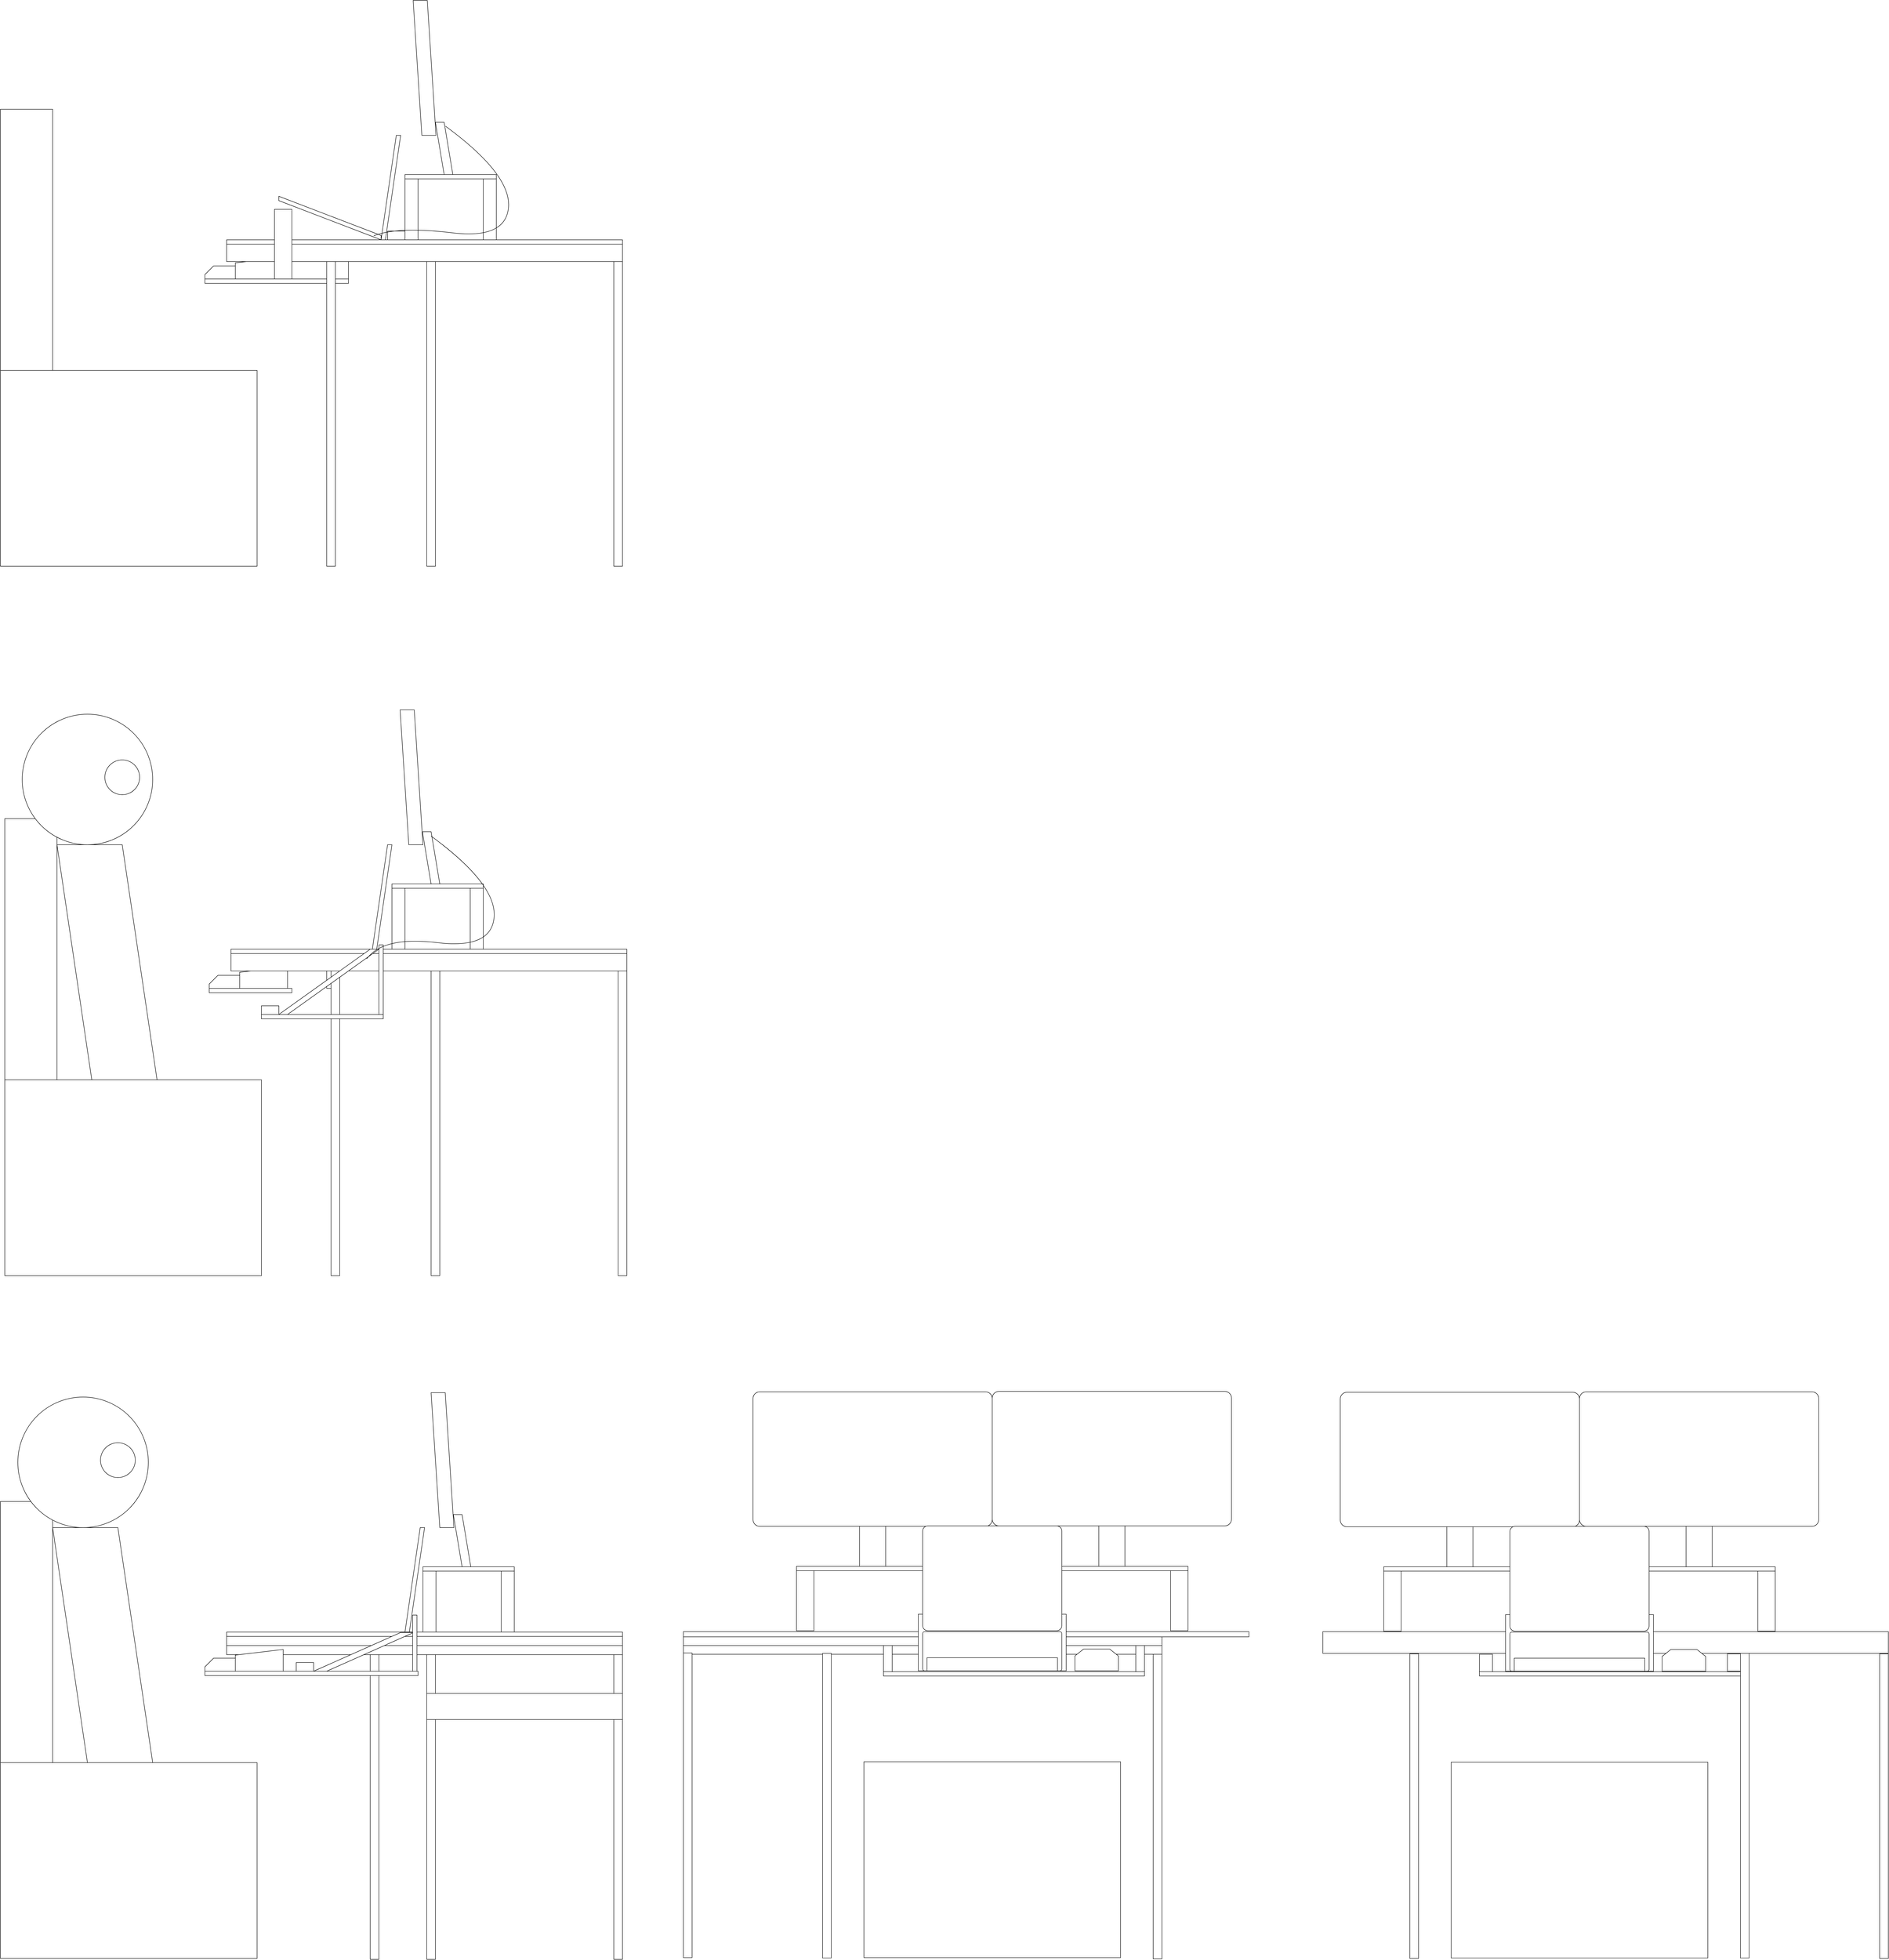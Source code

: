 <mxfile>
    <diagram id="MJRxsQYLISNkCaGimruc" name="ページ1">
        <mxGraphModel dx="5992" dy="5198" grid="1" gridSize="10" guides="1" tooltips="1" connect="1" arrows="1" fold="1" page="1" pageScale="1" pageWidth="827" pageHeight="1169" math="0" shadow="0">
            <root>
                <mxCell id="0"/>
                <mxCell id="1" parent="0"/>
                <mxCell id="100" value="" style="rounded=0;whiteSpace=wrap;html=1;" vertex="1" parent="1">
                    <mxGeometry x="-110" y="1771" width="20" height="700" as="geometry"/>
                </mxCell>
                <mxCell id="132" value="" style="rounded=0;whiteSpace=wrap;html=1;fillColor=default;flipH=0;" vertex="1" parent="1">
                    <mxGeometry x="610" y="1718" width="1300" height="12" as="geometry"/>
                </mxCell>
                <mxCell id="191" value="" style="rounded=0;whiteSpace=wrap;html=1;fillColor=default;flipH=0;" vertex="1" parent="1">
                    <mxGeometry x="610" y="1730" width="1100" height="20" as="geometry"/>
                </mxCell>
                <mxCell id="192" value="" style="rounded=0;whiteSpace=wrap;html=1;fillColor=default;flipH=0;" vertex="1" parent="1">
                    <mxGeometry x="610" y="1750" width="1100" height="20" as="geometry"/>
                </mxCell>
                <mxCell id="152" value="" style="rounded=0;whiteSpace=wrap;html=1;fillColor=default;flipH=0;" vertex="1" parent="1">
                    <mxGeometry x="1150" y="1678" width="340" height="130" as="geometry"/>
                </mxCell>
                <mxCell id="190" value="" style="rounded=0;whiteSpace=wrap;html=1;" vertex="1" parent="1">
                    <mxGeometry x="-440" y="1750" width="910" height="21" as="geometry"/>
                </mxCell>
                <mxCell id="2" value="" style="shape=card;whiteSpace=wrap;html=1;size=20;" parent="1" vertex="1">
                    <mxGeometry x="-480" y="210" width="70" height="30" as="geometry"/>
                </mxCell>
                <mxCell id="4" value="" style="shape=manualInput;whiteSpace=wrap;html=1;size=13;" parent="1" vertex="1">
                    <mxGeometry x="-410" y="190" width="110" height="50" as="geometry"/>
                </mxCell>
                <mxCell id="5" value="" style="rounded=0;whiteSpace=wrap;html=1;" parent="1" vertex="1">
                    <mxGeometry x="-480" y="240" width="190" height="10" as="geometry"/>
                </mxCell>
                <mxCell id="12" value="" style="rounded=0;whiteSpace=wrap;html=1;" parent="1" vertex="1">
                    <mxGeometry x="460" y="200" width="20" height="700" as="geometry"/>
                </mxCell>
                <mxCell id="13" value="" style="rounded=0;whiteSpace=wrap;html=1;" vertex="1" parent="1">
                    <mxGeometry x="30" y="200" width="20" height="700" as="geometry"/>
                </mxCell>
                <mxCell id="14" value="" style="rounded=0;whiteSpace=wrap;html=1;" vertex="1" parent="1">
                    <mxGeometry x="-430" y="160" width="910" height="40" as="geometry"/>
                </mxCell>
                <mxCell id="16" value="" style="rounded=0;whiteSpace=wrap;html=1;" vertex="1" parent="1">
                    <mxGeometry x="-430" y="150" width="910" height="10" as="geometry"/>
                </mxCell>
                <mxCell id="17" value="" style="rounded=0;whiteSpace=wrap;html=1;" vertex="1" parent="1">
                    <mxGeometry x="-950" y="450" width="590" height="450" as="geometry"/>
                </mxCell>
                <mxCell id="18" value="" style="rounded=0;whiteSpace=wrap;html=1;" vertex="1" parent="1">
                    <mxGeometry x="-950" y="-150" width="120" height="600" as="geometry"/>
                </mxCell>
                <mxCell id="20" value="" style="rounded=0;whiteSpace=wrap;html=1;" vertex="1" parent="1">
                    <mxGeometry x="-210" y="200" width="30" height="40" as="geometry"/>
                </mxCell>
                <mxCell id="15" value="" style="rounded=0;whiteSpace=wrap;html=1;" vertex="1" parent="1">
                    <mxGeometry x="-200" y="200" width="20" height="700" as="geometry"/>
                </mxCell>
                <mxCell id="24" value="" style="shape=parallelogram;perimeter=parallelogramPerimeter;whiteSpace=wrap;html=1;fixedSize=1;size=210;" vertex="1" parent="1">
                    <mxGeometry x="-320" y="150" width="230" height="150" as="geometry"/>
                </mxCell>
                <mxCell id="25" value="" style="rounded=0;whiteSpace=wrap;html=1;" vertex="1" parent="1">
                    <mxGeometry x="-360" y="280" width="40" height="20" as="geometry"/>
                </mxCell>
                <mxCell id="34" value="" style="shape=parallelogram;perimeter=parallelogramPerimeter;whiteSpace=wrap;html=1;fixedSize=1;size=35;" vertex="1" parent="1">
                    <mxGeometry x="-105" y="-90" width="45" height="240" as="geometry"/>
                </mxCell>
                <mxCell id="35" value="" style="rounded=0;whiteSpace=wrap;html=1;fillColor=default;" vertex="1" parent="1">
                    <mxGeometry x="-360" y="300" width="280" height="10" as="geometry"/>
                </mxCell>
                <mxCell id="37" value="" style="rounded=0;whiteSpace=wrap;html=1;fillColor=default;" vertex="1" parent="1">
                    <mxGeometry x="-90" y="140" width="10" height="160" as="geometry"/>
                </mxCell>
                <mxCell id="38" value="" style="shape=card;whiteSpace=wrap;html=1;size=20;" vertex="1" parent="1">
                    <mxGeometry x="-490" y="-1420" width="70" height="30" as="geometry"/>
                </mxCell>
                <mxCell id="39" value="" style="shape=manualInput;whiteSpace=wrap;html=1;size=13;" vertex="1" parent="1">
                    <mxGeometry x="-420" y="-1440" width="110" height="50" as="geometry"/>
                </mxCell>
                <mxCell id="40" value="" style="rounded=0;whiteSpace=wrap;html=1;" vertex="1" parent="1">
                    <mxGeometry x="-490" y="-1390" width="330" height="10" as="geometry"/>
                </mxCell>
                <mxCell id="41" value="" style="rounded=0;whiteSpace=wrap;html=1;" vertex="1" parent="1">
                    <mxGeometry x="450" y="-1430" width="20" height="700" as="geometry"/>
                </mxCell>
                <mxCell id="42" value="" style="rounded=0;whiteSpace=wrap;html=1;" vertex="1" parent="1">
                    <mxGeometry x="20" y="-1430" width="20" height="700" as="geometry"/>
                </mxCell>
                <mxCell id="43" value="" style="rounded=0;whiteSpace=wrap;html=1;" vertex="1" parent="1">
                    <mxGeometry x="-440" y="-1470" width="910" height="40" as="geometry"/>
                </mxCell>
                <mxCell id="44" value="" style="rounded=0;whiteSpace=wrap;html=1;" vertex="1" parent="1">
                    <mxGeometry x="-440" y="-1480" width="910" height="10" as="geometry"/>
                </mxCell>
                <mxCell id="45" value="" style="rounded=0;whiteSpace=wrap;html=1;" vertex="1" parent="1">
                    <mxGeometry x="-960" y="-1180" width="590" height="450" as="geometry"/>
                </mxCell>
                <mxCell id="46" value="" style="rounded=0;whiteSpace=wrap;html=1;" vertex="1" parent="1">
                    <mxGeometry x="-960" y="-1780" width="120" height="600" as="geometry"/>
                </mxCell>
                <mxCell id="47" value="" style="rounded=0;whiteSpace=wrap;html=1;" vertex="1" parent="1">
                    <mxGeometry x="-190" y="-1430" width="30" height="40" as="geometry"/>
                </mxCell>
                <mxCell id="48" value="" style="rounded=0;whiteSpace=wrap;html=1;" vertex="1" parent="1">
                    <mxGeometry x="-210" y="-1430" width="20" height="700" as="geometry"/>
                </mxCell>
                <mxCell id="53" value="" style="shape=parallelogram;perimeter=parallelogramPerimeter;whiteSpace=wrap;html=1;fixedSize=1;size=35;" vertex="1" parent="1">
                    <mxGeometry x="-85" y="-1720" width="45" height="240" as="geometry"/>
                </mxCell>
                <mxCell id="57" value="" style="shape=parallelogram;perimeter=parallelogramPerimeter;whiteSpace=wrap;html=1;fixedSize=1;fillColor=default;direction=south;size=90;" vertex="1" parent="1">
                    <mxGeometry x="-320" y="-1580" width="235" height="100" as="geometry"/>
                </mxCell>
                <mxCell id="59" value="" style="rounded=0;whiteSpace=wrap;html=1;fillColor=default;" vertex="1" parent="1">
                    <mxGeometry x="-70" y="-1500" width="40" height="20" as="geometry"/>
                </mxCell>
                <mxCell id="60" value="" style="rounded=0;whiteSpace=wrap;html=1;fillColor=default;" vertex="1" parent="1">
                    <mxGeometry x="-330" y="-1550" width="40" height="160" as="geometry"/>
                </mxCell>
                <mxCell id="68" value="" style="rounded=0;whiteSpace=wrap;html=1;" vertex="1" parent="1">
                    <mxGeometry x="-60" y="10" width="30" height="140" as="geometry"/>
                </mxCell>
                <mxCell id="69" value="" style="rounded=0;whiteSpace=wrap;html=1;" vertex="1" parent="1">
                    <mxGeometry x="120" y="10" width="30" height="140" as="geometry"/>
                </mxCell>
                <mxCell id="70" value="" style="rounded=0;whiteSpace=wrap;html=1;fillColor=default;" vertex="1" parent="1">
                    <mxGeometry x="-60" width="210" height="10" as="geometry"/>
                </mxCell>
                <mxCell id="71" value="" style="shape=parallelogram;perimeter=parallelogramPerimeter;whiteSpace=wrap;html=1;fixedSize=1;fillColor=default;flipH=1;" vertex="1" parent="1">
                    <mxGeometry x="10" y="-120" width="40" height="120" as="geometry"/>
                </mxCell>
                <mxCell id="72" value="" style="shape=parallelogram;perimeter=parallelogramPerimeter;whiteSpace=wrap;html=1;fixedSize=1;fillColor=default;flipH=1;" vertex="1" parent="1">
                    <mxGeometry x="-41.25" y="-400" width="52.5" height="310" as="geometry"/>
                </mxCell>
                <mxCell id="73" value="" style="ellipse;whiteSpace=wrap;html=1;aspect=fixed;fillColor=default;" vertex="1" parent="1">
                    <mxGeometry x="-910" y="-390" width="300" height="300" as="geometry"/>
                </mxCell>
                <mxCell id="76" value="" style="shape=parallelogram;perimeter=parallelogramPerimeter;whiteSpace=wrap;html=1;fixedSize=1;fillColor=default;flipH=1;size=80;" vertex="1" parent="1">
                    <mxGeometry x="-830" y="-90" width="230" height="540" as="geometry"/>
                </mxCell>
                <mxCell id="77" value="" style="ellipse;whiteSpace=wrap;html=1;aspect=fixed;fillColor=default;" vertex="1" parent="1">
                    <mxGeometry x="-720" y="-285" width="80" height="80" as="geometry"/>
                </mxCell>
                <mxCell id="82" value="" style="rounded=0;whiteSpace=wrap;html=1;" vertex="1" parent="1">
                    <mxGeometry x="-30" y="-1620" width="30" height="140" as="geometry"/>
                </mxCell>
                <mxCell id="83" value="" style="rounded=0;whiteSpace=wrap;html=1;" vertex="1" parent="1">
                    <mxGeometry x="150" y="-1620" width="30" height="140" as="geometry"/>
                </mxCell>
                <mxCell id="84" value="" style="rounded=0;whiteSpace=wrap;html=1;fillColor=default;" vertex="1" parent="1">
                    <mxGeometry x="-30" y="-1630" width="210" height="10" as="geometry"/>
                </mxCell>
                <mxCell id="85" value="" style="shape=parallelogram;perimeter=parallelogramPerimeter;whiteSpace=wrap;html=1;fixedSize=1;fillColor=default;flipH=1;" vertex="1" parent="1">
                    <mxGeometry x="40" y="-1750" width="40" height="120" as="geometry"/>
                </mxCell>
                <mxCell id="86" value="" style="shape=parallelogram;perimeter=parallelogramPerimeter;whiteSpace=wrap;html=1;fixedSize=1;fillColor=default;flipH=1;" vertex="1" parent="1">
                    <mxGeometry x="-11.25" y="-2030" width="52.5" height="310" as="geometry"/>
                </mxCell>
                <mxCell id="87" value="" style="endArrow=none;html=1;entryX=0.878;entryY=0.148;entryDx=0;entryDy=0;entryPerimeter=0;curved=1;" edge="1" parent="1" target="24">
                    <mxGeometry width="50" height="50" relative="1" as="geometry">
                        <mxPoint x="30" y="-110" as="sourcePoint"/>
                        <mxPoint x="100" y="-40" as="targetPoint"/>
                        <Array as="points">
                            <mxPoint x="180"/>
                            <mxPoint x="170" y="150"/>
                            <mxPoint x="-80" y="120"/>
                        </Array>
                    </mxGeometry>
                </mxCell>
                <mxCell id="89" value="" style="endArrow=none;html=1;entryX=0.909;entryY=0.072;entryDx=0;entryDy=0;entryPerimeter=0;curved=1;" edge="1" parent="1" target="57">
                    <mxGeometry width="50" height="50" relative="1" as="geometry">
                        <mxPoint x="63.06" y="-1741.1" as="sourcePoint"/>
                        <mxPoint x="-85.0" y="-1458.9" as="targetPoint"/>
                        <Array as="points">
                            <mxPoint x="213.06" y="-1631.1"/>
                            <mxPoint x="203.06" y="-1481.1"/>
                            <mxPoint x="-46.94" y="-1511.1"/>
                        </Array>
                    </mxGeometry>
                </mxCell>
                <mxCell id="90" value="" style="shape=card;whiteSpace=wrap;html=1;size=20;" vertex="1" parent="1">
                    <mxGeometry x="-490" y="1779" width="70" height="30" as="geometry"/>
                </mxCell>
                <mxCell id="91" value="" style="shape=manualInput;whiteSpace=wrap;html=1;size=13;" vertex="1" parent="1">
                    <mxGeometry x="-420" y="1759" width="110" height="50" as="geometry"/>
                </mxCell>
                <mxCell id="92" value="" style="rounded=0;whiteSpace=wrap;html=1;" vertex="1" parent="1">
                    <mxGeometry x="-490" y="1809" width="490" height="10" as="geometry"/>
                </mxCell>
                <mxCell id="93" value="" style="rounded=0;whiteSpace=wrap;html=1;" vertex="1" parent="1">
                    <mxGeometry x="450" y="1771" width="20" height="700" as="geometry"/>
                </mxCell>
                <mxCell id="94" value="" style="rounded=0;whiteSpace=wrap;html=1;" vertex="1" parent="1">
                    <mxGeometry x="20" y="1771" width="20" height="700" as="geometry"/>
                </mxCell>
                <mxCell id="95" value="" style="rounded=0;whiteSpace=wrap;html=1;" vertex="1" parent="1">
                    <mxGeometry x="-440" y="1729" width="910" height="21" as="geometry"/>
                </mxCell>
                <mxCell id="96" value="" style="rounded=0;whiteSpace=wrap;html=1;" vertex="1" parent="1">
                    <mxGeometry x="-440" y="1719" width="910" height="10" as="geometry"/>
                </mxCell>
                <mxCell id="97" value="" style="rounded=0;whiteSpace=wrap;html=1;" vertex="1" parent="1">
                    <mxGeometry x="-960" y="2019" width="590" height="450" as="geometry"/>
                </mxCell>
                <mxCell id="98" value="" style="rounded=0;whiteSpace=wrap;html=1;" vertex="1" parent="1">
                    <mxGeometry x="-960" y="1419" width="120" height="600" as="geometry"/>
                </mxCell>
                <mxCell id="101" value="" style="shape=parallelogram;perimeter=parallelogramPerimeter;whiteSpace=wrap;html=1;fixedSize=1;size=200;" vertex="1" parent="1">
                    <mxGeometry x="-240" y="1720" width="230" height="89" as="geometry"/>
                </mxCell>
                <mxCell id="102" value="" style="rounded=0;whiteSpace=wrap;html=1;" vertex="1" parent="1">
                    <mxGeometry x="-280" y="1789" width="40" height="20" as="geometry"/>
                </mxCell>
                <mxCell id="103" value="" style="shape=parallelogram;perimeter=parallelogramPerimeter;whiteSpace=wrap;html=1;fixedSize=1;size=35;" vertex="1" parent="1">
                    <mxGeometry x="-30" y="1479" width="45" height="240" as="geometry"/>
                </mxCell>
                <mxCell id="105" value="" style="rounded=0;whiteSpace=wrap;html=1;fillColor=default;" vertex="1" parent="1">
                    <mxGeometry x="-12.5" y="1680" width="10" height="129" as="geometry"/>
                </mxCell>
                <mxCell id="111" value="" style="ellipse;whiteSpace=wrap;html=1;aspect=fixed;fillColor=default;" vertex="1" parent="1">
                    <mxGeometry x="-920" y="1179" width="300" height="300" as="geometry"/>
                </mxCell>
                <mxCell id="112" value="" style="shape=parallelogram;perimeter=parallelogramPerimeter;whiteSpace=wrap;html=1;fixedSize=1;fillColor=default;flipH=1;size=80;" vertex="1" parent="1">
                    <mxGeometry x="-840" y="1479" width="230" height="540" as="geometry"/>
                </mxCell>
                <mxCell id="113" value="" style="ellipse;whiteSpace=wrap;html=1;aspect=fixed;fillColor=default;" vertex="1" parent="1">
                    <mxGeometry x="-730" y="1284" width="80" height="80" as="geometry"/>
                </mxCell>
                <mxCell id="115" value="" style="rounded=0;whiteSpace=wrap;html=1;" vertex="1" parent="1">
                    <mxGeometry x="11.25" y="1579" width="30" height="140" as="geometry"/>
                </mxCell>
                <mxCell id="116" value="" style="rounded=0;whiteSpace=wrap;html=1;" vertex="1" parent="1">
                    <mxGeometry x="191.25" y="1579" width="30" height="140" as="geometry"/>
                </mxCell>
                <mxCell id="117" value="" style="rounded=0;whiteSpace=wrap;html=1;fillColor=default;" vertex="1" parent="1">
                    <mxGeometry x="11.25" y="1569" width="210" height="10" as="geometry"/>
                </mxCell>
                <mxCell id="118" value="" style="shape=parallelogram;perimeter=parallelogramPerimeter;whiteSpace=wrap;html=1;fixedSize=1;fillColor=default;flipH=1;" vertex="1" parent="1">
                    <mxGeometry x="81.25" y="1449" width="40" height="120" as="geometry"/>
                </mxCell>
                <mxCell id="119" value="" style="shape=parallelogram;perimeter=parallelogramPerimeter;whiteSpace=wrap;html=1;fixedSize=1;fillColor=default;flipH=1;" vertex="1" parent="1">
                    <mxGeometry x="30" y="1169" width="52.5" height="310" as="geometry"/>
                </mxCell>
                <mxCell id="125" value="" style="rounded=0;whiteSpace=wrap;html=1;flipH=0;" vertex="1" parent="1">
                    <mxGeometry x="1690" y="1770" width="20" height="700" as="geometry"/>
                </mxCell>
                <mxCell id="136" value="" style="rounded=0;whiteSpace=wrap;html=1;flipH=0;" vertex="1" parent="1">
                    <mxGeometry x="1025" y="2017" width="590" height="450" as="geometry"/>
                </mxCell>
                <mxCell id="142" value="" style="rounded=0;whiteSpace=wrap;html=1;fillColor=default;flipH=0;" vertex="1" parent="1">
                    <mxGeometry x="870" y="1577" width="40" height="139" as="geometry"/>
                </mxCell>
                <mxCell id="143" value="" style="rounded=0;whiteSpace=wrap;html=1;fillColor=default;flipH=0;" vertex="1" parent="1">
                    <mxGeometry x="1730" y="1576" width="40" height="140" as="geometry"/>
                </mxCell>
                <mxCell id="144" value="" style="rounded=0;whiteSpace=wrap;html=1;fillColor=default;flipH=0;" vertex="1" parent="1">
                    <mxGeometry x="870" y="1568" width="900" height="10" as="geometry"/>
                </mxCell>
                <mxCell id="145" value="&lt;span style=&quot;color: rgba(0, 0, 0, 0); font-family: monospace; font-size: 0px; text-align: start;&quot;&gt;%3CmxGraphModel%3E%3Croot%3E%3CmxCell%20id%3D%220%22%2F%3E%3CmxCell%20id%3D%221%22%20parent%3D%220%22%2F%3E%3CmxCell%20id%3D%222%22%20value%3D%22%22%20style%3D%22rounded%3D0%3BwhiteSpace%3Dwrap%3Bhtml%3D1%3BfillColor%3Ddefault%3B%22%20vertex%3D%221%22%20parent%3D%221%22%3E%3CmxGeometry%20x%3D%2211.25%22%20y%3D%221569%22%20width%3D%22210%22%20height%3D%2210%22%20as%3D%22geometry%22%2F%3E%3C%2FmxCell%3E%3C%2Froot%3E%3C%2FmxGraphModel%3E&lt;/span&gt;" style="rounded=0;whiteSpace=wrap;html=1;fillColor=default;flipH=0;" vertex="1" parent="1">
                    <mxGeometry x="1015" y="1446" width="60" height="122" as="geometry"/>
                </mxCell>
                <mxCell id="147" value="" style="rounded=1;whiteSpace=wrap;html=1;fillColor=default;arcSize=5;flipH=0;" vertex="1" parent="1">
                    <mxGeometry x="770" y="1167" width="550" height="309" as="geometry"/>
                </mxCell>
                <mxCell id="149" value="&lt;span style=&quot;color: rgba(0, 0, 0, 0); font-family: monospace; font-size: 0px; text-align: start;&quot;&gt;%3CmxGraphModel%3E%3Croot%3E%3CmxCell%20id%3D%220%22%2F%3E%3CmxCell%20id%3D%221%22%20parent%3D%220%22%2F%3E%3CmxCell%20id%3D%222%22%20value%3D%22%22%20style%3D%22rounded%3D0%3BwhiteSpace%3Dwrap%3Bhtml%3D1%3BfillColor%3Ddefault%3B%22%20vertex%3D%221%22%20parent%3D%221%22%3E%3CmxGeometry%20x%3D%2211.25%22%20y%3D%221569%22%20width%3D%22210%22%20height%3D%2210%22%20as%3D%22geometry%22%2F%3E%3C%2FmxCell%3E%3C%2Froot%3E%3C%2FmxGraphModel%3E&lt;/span&gt;" style="rounded=0;whiteSpace=wrap;html=1;fillColor=default;flipH=0;" vertex="1" parent="1">
                    <mxGeometry x="1565" y="1445" width="60" height="123" as="geometry"/>
                </mxCell>
                <mxCell id="150" value="" style="rounded=1;whiteSpace=wrap;html=1;fillColor=default;arcSize=5;flipH=0;" vertex="1" parent="1">
                    <mxGeometry x="1320" y="1166" width="550" height="309" as="geometry"/>
                </mxCell>
                <mxCell id="140" value="" style="rounded=1;whiteSpace=wrap;html=1;fillColor=default;spacing=2;arcSize=5;flipH=0;" vertex="1" parent="1">
                    <mxGeometry x="1160" y="1475" width="320" height="241" as="geometry"/>
                </mxCell>
                <mxCell id="167" value="" style="rounded=0;whiteSpace=wrap;html=1;fillColor=default;" vertex="1" parent="1">
                    <mxGeometry x="2080" y="1718" width="1300" height="50" as="geometry"/>
                </mxCell>
                <mxCell id="168" value="" style="rounded=0;whiteSpace=wrap;html=1;fillColor=default;" vertex="1" parent="1">
                    <mxGeometry x="2500" y="1679" width="340" height="130" as="geometry"/>
                </mxCell>
                <mxCell id="169" value="" style="rounded=0;whiteSpace=wrap;html=1;" vertex="1" parent="1">
                    <mxGeometry x="3360" y="1769" width="20" height="700" as="geometry"/>
                </mxCell>
                <mxCell id="170" value="" style="rounded=0;whiteSpace=wrap;html=1;" vertex="1" parent="1">
                    <mxGeometry x="2280" y="1769" width="20" height="700" as="geometry"/>
                </mxCell>
                <mxCell id="171" value="" style="rounded=0;whiteSpace=wrap;html=1;" vertex="1" parent="1">
                    <mxGeometry x="3040" y="1768" width="20" height="700" as="geometry"/>
                </mxCell>
                <mxCell id="172" value="" style="rounded=0;whiteSpace=wrap;html=1;fillColor=default;" vertex="1" parent="1">
                    <mxGeometry x="2440" y="1770" width="30" height="40" as="geometry"/>
                </mxCell>
                <mxCell id="173" value="" style="rounded=0;whiteSpace=wrap;html=1;fillColor=default;" vertex="1" parent="1">
                    <mxGeometry x="3010" y="1769" width="30" height="40" as="geometry"/>
                </mxCell>
                <mxCell id="174" value="" style="rounded=0;whiteSpace=wrap;html=1;" vertex="1" parent="1">
                    <mxGeometry x="2375" y="2018" width="590" height="450" as="geometry"/>
                </mxCell>
                <mxCell id="175" value="" style="rounded=0;whiteSpace=wrap;html=1;" vertex="1" parent="1">
                    <mxGeometry x="2440" y="1810" width="600" height="10" as="geometry"/>
                </mxCell>
                <mxCell id="176" value="" style="shape=loopLimit;whiteSpace=wrap;html=1;" vertex="1" parent="1">
                    <mxGeometry x="2860" y="1759" width="100" height="50" as="geometry"/>
                </mxCell>
                <mxCell id="177" value="" style="rounded=0;whiteSpace=wrap;html=1;fillColor=default;" vertex="1" parent="1">
                    <mxGeometry x="2220" y="1578" width="40" height="139" as="geometry"/>
                </mxCell>
                <mxCell id="178" value="" style="rounded=0;whiteSpace=wrap;html=1;fillColor=default;" vertex="1" parent="1">
                    <mxGeometry x="3080" y="1577" width="40" height="140" as="geometry"/>
                </mxCell>
                <mxCell id="179" value="" style="rounded=0;whiteSpace=wrap;html=1;fillColor=default;" vertex="1" parent="1">
                    <mxGeometry x="2220" y="1569" width="900" height="10" as="geometry"/>
                </mxCell>
                <mxCell id="180" value="&lt;span style=&quot;color: rgba(0, 0, 0, 0); font-family: monospace; font-size: 0px; text-align: start;&quot;&gt;%3CmxGraphModel%3E%3Croot%3E%3CmxCell%20id%3D%220%22%2F%3E%3CmxCell%20id%3D%221%22%20parent%3D%220%22%2F%3E%3CmxCell%20id%3D%222%22%20value%3D%22%22%20style%3D%22rounded%3D0%3BwhiteSpace%3Dwrap%3Bhtml%3D1%3BfillColor%3Ddefault%3B%22%20vertex%3D%221%22%20parent%3D%221%22%3E%3CmxGeometry%20x%3D%2211.25%22%20y%3D%221569%22%20width%3D%22210%22%20height%3D%2210%22%20as%3D%22geometry%22%2F%3E%3C%2FmxCell%3E%3C%2Froot%3E%3C%2FmxGraphModel%3E&lt;/span&gt;" style="rounded=0;whiteSpace=wrap;html=1;fillColor=default;" vertex="1" parent="1">
                    <mxGeometry x="2365" y="1447" width="60" height="122" as="geometry"/>
                </mxCell>
                <mxCell id="181" value="" style="rounded=1;whiteSpace=wrap;html=1;fillColor=default;arcSize=5;" vertex="1" parent="1">
                    <mxGeometry x="2120" y="1168" width="550" height="309" as="geometry"/>
                </mxCell>
                <mxCell id="182" value="&lt;span style=&quot;color: rgba(0, 0, 0, 0); font-family: monospace; font-size: 0px; text-align: start;&quot;&gt;%3CmxGraphModel%3E%3Croot%3E%3CmxCell%20id%3D%220%22%2F%3E%3CmxCell%20id%3D%221%22%20parent%3D%220%22%2F%3E%3CmxCell%20id%3D%222%22%20value%3D%22%22%20style%3D%22rounded%3D0%3BwhiteSpace%3Dwrap%3Bhtml%3D1%3BfillColor%3Ddefault%3B%22%20vertex%3D%221%22%20parent%3D%221%22%3E%3CmxGeometry%20x%3D%2211.25%22%20y%3D%221569%22%20width%3D%22210%22%20height%3D%2210%22%20as%3D%22geometry%22%2F%3E%3C%2FmxCell%3E%3C%2Froot%3E%3C%2FmxGraphModel%3E&lt;/span&gt;" style="rounded=0;whiteSpace=wrap;html=1;fillColor=default;" vertex="1" parent="1">
                    <mxGeometry x="2915" y="1446" width="60" height="123" as="geometry"/>
                </mxCell>
                <mxCell id="183" value="" style="rounded=1;whiteSpace=wrap;html=1;fillColor=default;arcSize=5;" vertex="1" parent="1">
                    <mxGeometry x="2670" y="1167" width="550" height="309" as="geometry"/>
                </mxCell>
                <mxCell id="184" value="" style="rounded=1;whiteSpace=wrap;html=1;fillColor=default;spacing=2;arcSize=5;" vertex="1" parent="1">
                    <mxGeometry x="2510" y="1476" width="320" height="241" as="geometry"/>
                </mxCell>
                <mxCell id="185" value="" style="rounded=1;whiteSpace=wrap;html=1;fillColor=default;spacing=2;arcSize=5;" vertex="1" parent="1">
                    <mxGeometry x="2510" y="1719" width="320" height="90" as="geometry"/>
                </mxCell>
                <mxCell id="186" value="" style="rounded=0;whiteSpace=wrap;html=1;" vertex="1" parent="1">
                    <mxGeometry x="2520" y="1779" width="300" height="30" as="geometry"/>
                </mxCell>
                <mxCell id="187" value="" style="rounded=0;whiteSpace=wrap;html=1;" vertex="1" parent="1">
                    <mxGeometry x="930" y="1768" width="20" height="700" as="geometry"/>
                </mxCell>
                <mxCell id="188" value="" style="rounded=0;whiteSpace=wrap;html=1;" vertex="1" parent="1">
                    <mxGeometry x="610" y="1767" width="20" height="700" as="geometry"/>
                </mxCell>
                <mxCell id="8" value="" style="rounded=0;whiteSpace=wrap;html=1;flipH=0;" parent="1" vertex="1">
                    <mxGeometry x="1070" y="1810" width="600" height="10" as="geometry"/>
                </mxCell>
                <mxCell id="10" value="" style="shape=loopLimit;whiteSpace=wrap;html=1;flipH=0;" parent="1" vertex="1">
                    <mxGeometry x="1510" y="1758" width="100" height="50" as="geometry"/>
                </mxCell>
                <mxCell id="156" value="" style="rounded=1;whiteSpace=wrap;html=1;fillColor=default;spacing=2;arcSize=5;flipH=0;" vertex="1" parent="1">
                    <mxGeometry x="1160" y="1718" width="320" height="90" as="geometry"/>
                </mxCell>
                <mxCell id="9" value="" style="rounded=0;whiteSpace=wrap;html=1;flipH=0;" parent="1" vertex="1">
                    <mxGeometry x="1170" y="1778" width="300" height="30" as="geometry"/>
                </mxCell>
                <mxCell id="193" value="" style="rounded=0;whiteSpace=wrap;html=1;fillColor=default;" vertex="1" parent="1">
                    <mxGeometry x="1070" y="1750" width="20" height="60" as="geometry"/>
                </mxCell>
                <mxCell id="135" value="" style="rounded=0;whiteSpace=wrap;html=1;fillColor=default;flipH=0;" vertex="1" parent="1">
                    <mxGeometry x="1650" y="1750" width="20" height="60" as="geometry"/>
                </mxCell>
                <mxCell id="194" value="" style="rounded=0;whiteSpace=wrap;html=1;fillColor=default;" vertex="1" parent="1">
                    <mxGeometry x="20" y="1860" width="450" height="60" as="geometry"/>
                </mxCell>
            </root>
        </mxGraphModel>
    </diagram>
</mxfile>